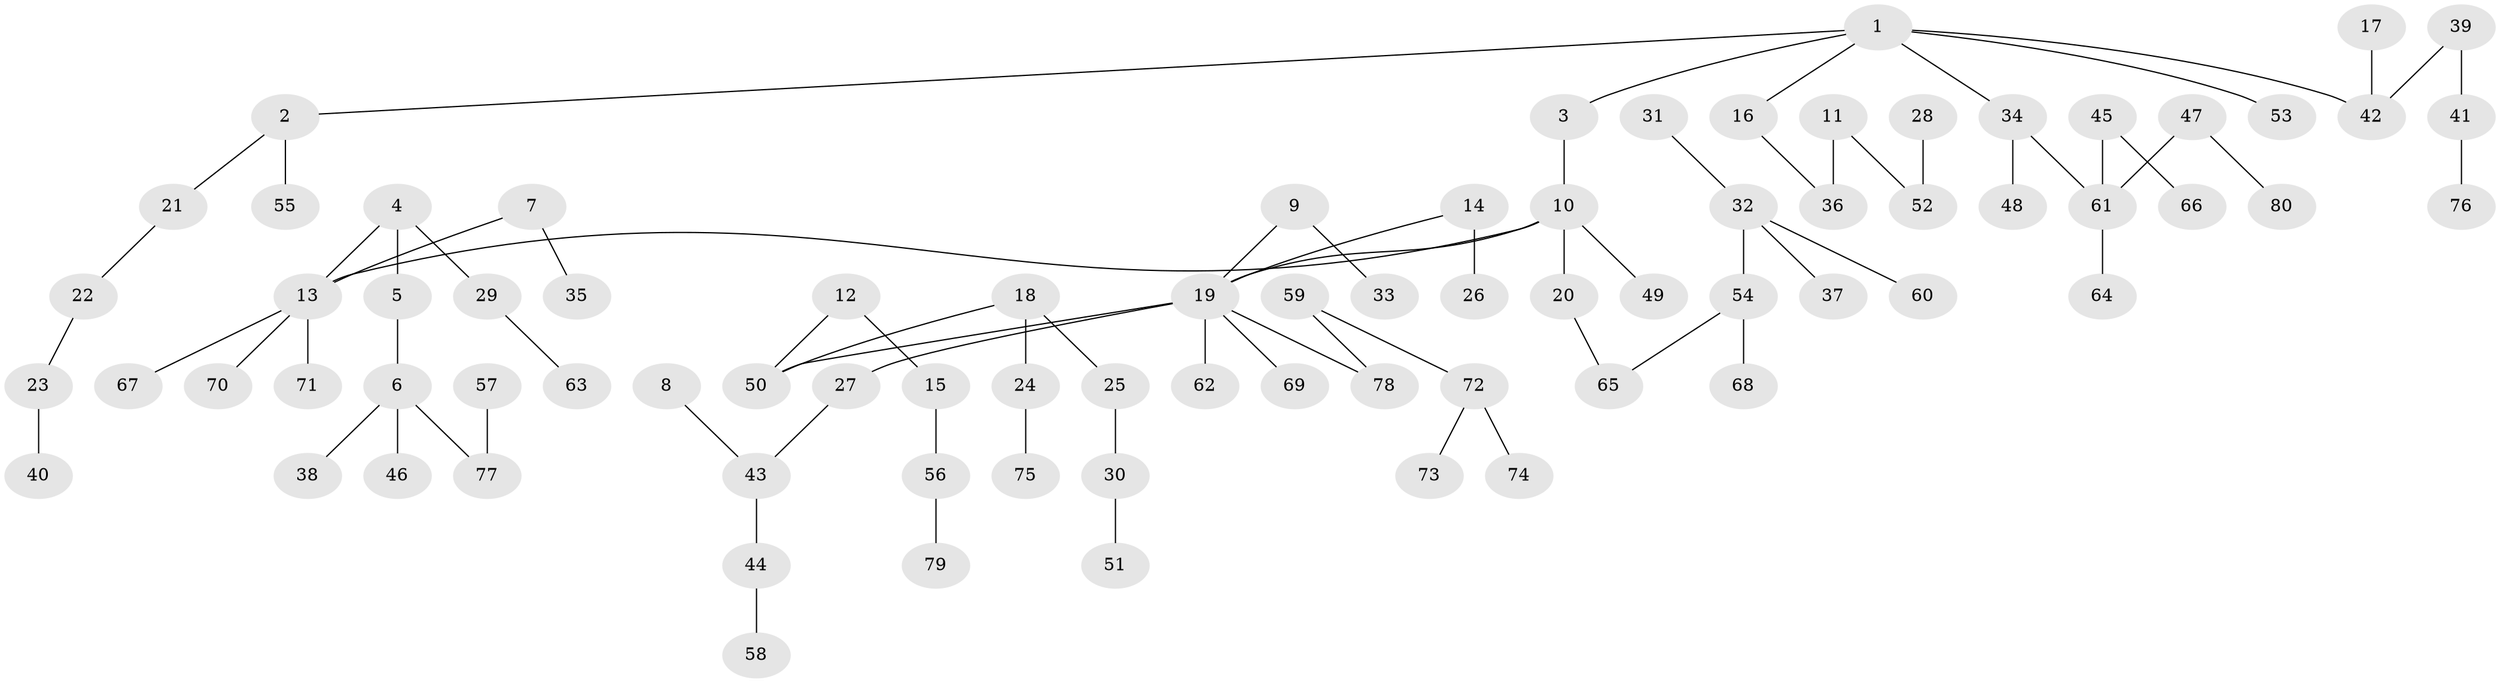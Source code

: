 // original degree distribution, {6: 0.007575757575757576, 4: 0.06818181818181818, 1: 0.4696969696969697, 2: 0.2803030303030303, 5: 0.022727272727272728, 7: 0.007575757575757576, 3: 0.13636363636363635, 8: 0.007575757575757576}
// Generated by graph-tools (version 1.1) at 2025/37/03/04/25 23:37:28]
// undirected, 80 vertices, 79 edges
graph export_dot {
  node [color=gray90,style=filled];
  1;
  2;
  3;
  4;
  5;
  6;
  7;
  8;
  9;
  10;
  11;
  12;
  13;
  14;
  15;
  16;
  17;
  18;
  19;
  20;
  21;
  22;
  23;
  24;
  25;
  26;
  27;
  28;
  29;
  30;
  31;
  32;
  33;
  34;
  35;
  36;
  37;
  38;
  39;
  40;
  41;
  42;
  43;
  44;
  45;
  46;
  47;
  48;
  49;
  50;
  51;
  52;
  53;
  54;
  55;
  56;
  57;
  58;
  59;
  60;
  61;
  62;
  63;
  64;
  65;
  66;
  67;
  68;
  69;
  70;
  71;
  72;
  73;
  74;
  75;
  76;
  77;
  78;
  79;
  80;
  1 -- 2 [weight=1.0];
  1 -- 3 [weight=1.0];
  1 -- 16 [weight=1.0];
  1 -- 34 [weight=1.0];
  1 -- 42 [weight=1.0];
  1 -- 53 [weight=1.0];
  2 -- 21 [weight=1.0];
  2 -- 55 [weight=1.0];
  3 -- 10 [weight=1.0];
  4 -- 5 [weight=1.0];
  4 -- 13 [weight=1.0];
  4 -- 29 [weight=1.0];
  5 -- 6 [weight=1.0];
  6 -- 38 [weight=1.0];
  6 -- 46 [weight=1.0];
  6 -- 77 [weight=1.0];
  7 -- 13 [weight=1.0];
  7 -- 35 [weight=1.0];
  8 -- 43 [weight=1.0];
  9 -- 19 [weight=1.0];
  9 -- 33 [weight=1.0];
  10 -- 13 [weight=1.0];
  10 -- 19 [weight=1.0];
  10 -- 20 [weight=1.0];
  10 -- 49 [weight=1.0];
  11 -- 36 [weight=1.0];
  11 -- 52 [weight=1.0];
  12 -- 15 [weight=1.0];
  12 -- 50 [weight=1.0];
  13 -- 67 [weight=1.0];
  13 -- 70 [weight=1.0];
  13 -- 71 [weight=1.0];
  14 -- 19 [weight=1.0];
  14 -- 26 [weight=1.0];
  15 -- 56 [weight=1.0];
  16 -- 36 [weight=1.0];
  17 -- 42 [weight=1.0];
  18 -- 24 [weight=1.0];
  18 -- 25 [weight=1.0];
  18 -- 50 [weight=1.0];
  19 -- 27 [weight=1.0];
  19 -- 50 [weight=1.0];
  19 -- 62 [weight=1.0];
  19 -- 69 [weight=1.0];
  19 -- 78 [weight=1.0];
  20 -- 65 [weight=1.0];
  21 -- 22 [weight=1.0];
  22 -- 23 [weight=1.0];
  23 -- 40 [weight=1.0];
  24 -- 75 [weight=1.0];
  25 -- 30 [weight=1.0];
  27 -- 43 [weight=1.0];
  28 -- 52 [weight=1.0];
  29 -- 63 [weight=1.0];
  30 -- 51 [weight=1.0];
  31 -- 32 [weight=1.0];
  32 -- 37 [weight=1.0];
  32 -- 54 [weight=1.0];
  32 -- 60 [weight=1.0];
  34 -- 48 [weight=1.0];
  34 -- 61 [weight=1.0];
  39 -- 41 [weight=1.0];
  39 -- 42 [weight=1.0];
  41 -- 76 [weight=1.0];
  43 -- 44 [weight=1.0];
  44 -- 58 [weight=1.0];
  45 -- 61 [weight=1.0];
  45 -- 66 [weight=1.0];
  47 -- 61 [weight=1.0];
  47 -- 80 [weight=1.0];
  54 -- 65 [weight=1.0];
  54 -- 68 [weight=1.0];
  56 -- 79 [weight=1.0];
  57 -- 77 [weight=1.0];
  59 -- 72 [weight=1.0];
  59 -- 78 [weight=1.0];
  61 -- 64 [weight=1.0];
  72 -- 73 [weight=1.0];
  72 -- 74 [weight=1.0];
}
